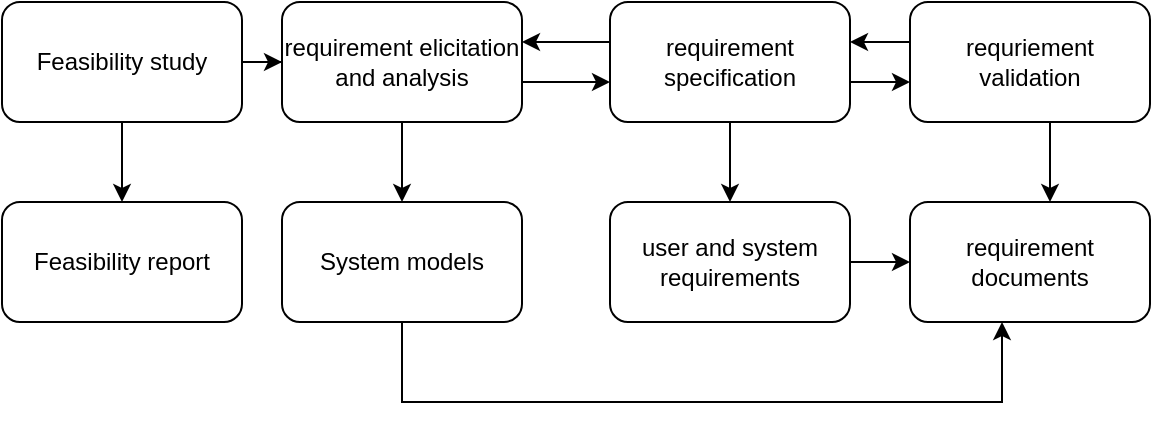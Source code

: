 <mxfile version="15.7.3" type="device"><diagram id="vjo49V7kuW64tPw-YDI5" name="Page-1"><mxGraphModel dx="981" dy="597" grid="1" gridSize="10" guides="1" tooltips="1" connect="1" arrows="1" fold="1" page="1" pageScale="1" pageWidth="827" pageHeight="1169" math="0" shadow="0"><root><mxCell id="0"/><mxCell id="1" parent="0"/><mxCell id="Js8-aR3maxEEXlLwSAIB-10" style="edgeStyle=orthogonalEdgeStyle;rounded=0;orthogonalLoop=1;jettySize=auto;html=1;entryX=0.5;entryY=0;entryDx=0;entryDy=0;" edge="1" parent="1" source="Js8-aR3maxEEXlLwSAIB-1" target="Js8-aR3maxEEXlLwSAIB-3"><mxGeometry relative="1" as="geometry"/></mxCell><mxCell id="Js8-aR3maxEEXlLwSAIB-11" value="" style="edgeStyle=orthogonalEdgeStyle;rounded=0;orthogonalLoop=1;jettySize=auto;html=1;" edge="1" parent="1" source="Js8-aR3maxEEXlLwSAIB-1" target="Js8-aR3maxEEXlLwSAIB-2"><mxGeometry relative="1" as="geometry"/></mxCell><mxCell id="Js8-aR3maxEEXlLwSAIB-1" value="Feasibility study" style="rounded=1;whiteSpace=wrap;html=1;" vertex="1" parent="1"><mxGeometry x="110" y="150" width="120" height="60" as="geometry"/></mxCell><mxCell id="Js8-aR3maxEEXlLwSAIB-12" value="" style="edgeStyle=orthogonalEdgeStyle;rounded=0;orthogonalLoop=1;jettySize=auto;html=1;" edge="1" parent="1" source="Js8-aR3maxEEXlLwSAIB-2" target="Js8-aR3maxEEXlLwSAIB-4"><mxGeometry relative="1" as="geometry"><Array as="points"><mxPoint x="380" y="190"/><mxPoint x="380" y="190"/></Array></mxGeometry></mxCell><mxCell id="Js8-aR3maxEEXlLwSAIB-14" value="" style="edgeStyle=orthogonalEdgeStyle;rounded=0;orthogonalLoop=1;jettySize=auto;html=1;" edge="1" parent="1" source="Js8-aR3maxEEXlLwSAIB-2" target="Js8-aR3maxEEXlLwSAIB-9"><mxGeometry relative="1" as="geometry"/></mxCell><mxCell id="Js8-aR3maxEEXlLwSAIB-2" value="requirement elicitation and analysis" style="rounded=1;whiteSpace=wrap;html=1;" vertex="1" parent="1"><mxGeometry x="250" y="150" width="120" height="60" as="geometry"/></mxCell><mxCell id="Js8-aR3maxEEXlLwSAIB-3" value="Feasibility report" style="rounded=1;whiteSpace=wrap;html=1;" vertex="1" parent="1"><mxGeometry x="110" y="250" width="120" height="60" as="geometry"/></mxCell><mxCell id="Js8-aR3maxEEXlLwSAIB-13" value="" style="edgeStyle=orthogonalEdgeStyle;rounded=0;orthogonalLoop=1;jettySize=auto;html=1;" edge="1" parent="1" source="Js8-aR3maxEEXlLwSAIB-4" target="Js8-aR3maxEEXlLwSAIB-5"><mxGeometry relative="1" as="geometry"><Array as="points"><mxPoint x="544" y="190"/><mxPoint x="544" y="190"/></Array></mxGeometry></mxCell><mxCell id="Js8-aR3maxEEXlLwSAIB-16" style="edgeStyle=orthogonalEdgeStyle;rounded=0;orthogonalLoop=1;jettySize=auto;html=1;entryX=0.5;entryY=0;entryDx=0;entryDy=0;" edge="1" parent="1" source="Js8-aR3maxEEXlLwSAIB-4" target="Js8-aR3maxEEXlLwSAIB-8"><mxGeometry relative="1" as="geometry"/></mxCell><mxCell id="Js8-aR3maxEEXlLwSAIB-24" value="" style="edgeStyle=orthogonalEdgeStyle;rounded=0;orthogonalLoop=1;jettySize=auto;html=1;" edge="1" parent="1" source="Js8-aR3maxEEXlLwSAIB-4" target="Js8-aR3maxEEXlLwSAIB-2"><mxGeometry relative="1" as="geometry"><Array as="points"><mxPoint x="390" y="170"/><mxPoint x="390" y="170"/></Array></mxGeometry></mxCell><mxCell id="Js8-aR3maxEEXlLwSAIB-4" value="requirement specification" style="rounded=1;whiteSpace=wrap;html=1;" vertex="1" parent="1"><mxGeometry x="414" y="150" width="120" height="60" as="geometry"/></mxCell><mxCell id="Js8-aR3maxEEXlLwSAIB-20" value="" style="edgeStyle=orthogonalEdgeStyle;rounded=0;orthogonalLoop=1;jettySize=auto;html=1;" edge="1" parent="1" source="Js8-aR3maxEEXlLwSAIB-5" target="Js8-aR3maxEEXlLwSAIB-7"><mxGeometry relative="1" as="geometry"><Array as="points"><mxPoint x="634" y="240"/><mxPoint x="634" y="240"/></Array></mxGeometry></mxCell><mxCell id="Js8-aR3maxEEXlLwSAIB-25" value="" style="edgeStyle=orthogonalEdgeStyle;rounded=0;orthogonalLoop=1;jettySize=auto;html=1;" edge="1" parent="1" source="Js8-aR3maxEEXlLwSAIB-5" target="Js8-aR3maxEEXlLwSAIB-4"><mxGeometry relative="1" as="geometry"><Array as="points"><mxPoint x="554" y="170"/><mxPoint x="554" y="170"/></Array></mxGeometry></mxCell><mxCell id="Js8-aR3maxEEXlLwSAIB-5" value="requriement validation" style="rounded=1;whiteSpace=wrap;html=1;" vertex="1" parent="1"><mxGeometry x="564" y="150" width="120" height="60" as="geometry"/></mxCell><mxCell id="Js8-aR3maxEEXlLwSAIB-7" value="requirement documents" style="rounded=1;whiteSpace=wrap;html=1;" vertex="1" parent="1"><mxGeometry x="564" y="250" width="120" height="60" as="geometry"/></mxCell><mxCell id="Js8-aR3maxEEXlLwSAIB-22" value="" style="edgeStyle=orthogonalEdgeStyle;rounded=0;orthogonalLoop=1;jettySize=auto;html=1;" edge="1" parent="1" source="Js8-aR3maxEEXlLwSAIB-8" target="Js8-aR3maxEEXlLwSAIB-7"><mxGeometry relative="1" as="geometry"/></mxCell><mxCell id="Js8-aR3maxEEXlLwSAIB-8" value="user and system requirements" style="rounded=1;whiteSpace=wrap;html=1;" vertex="1" parent="1"><mxGeometry x="414" y="250" width="120" height="60" as="geometry"/></mxCell><mxCell id="Js8-aR3maxEEXlLwSAIB-21" style="edgeStyle=orthogonalEdgeStyle;rounded=0;orthogonalLoop=1;jettySize=auto;html=1;" edge="1" parent="1" source="Js8-aR3maxEEXlLwSAIB-9" target="Js8-aR3maxEEXlLwSAIB-7"><mxGeometry relative="1" as="geometry"><Array as="points"><mxPoint x="310" y="350"/><mxPoint x="610" y="350"/></Array></mxGeometry></mxCell><mxCell id="Js8-aR3maxEEXlLwSAIB-9" value="System models" style="rounded=1;whiteSpace=wrap;html=1;" vertex="1" parent="1"><mxGeometry x="250" y="250" width="120" height="60" as="geometry"/></mxCell></root></mxGraphModel></diagram></mxfile>